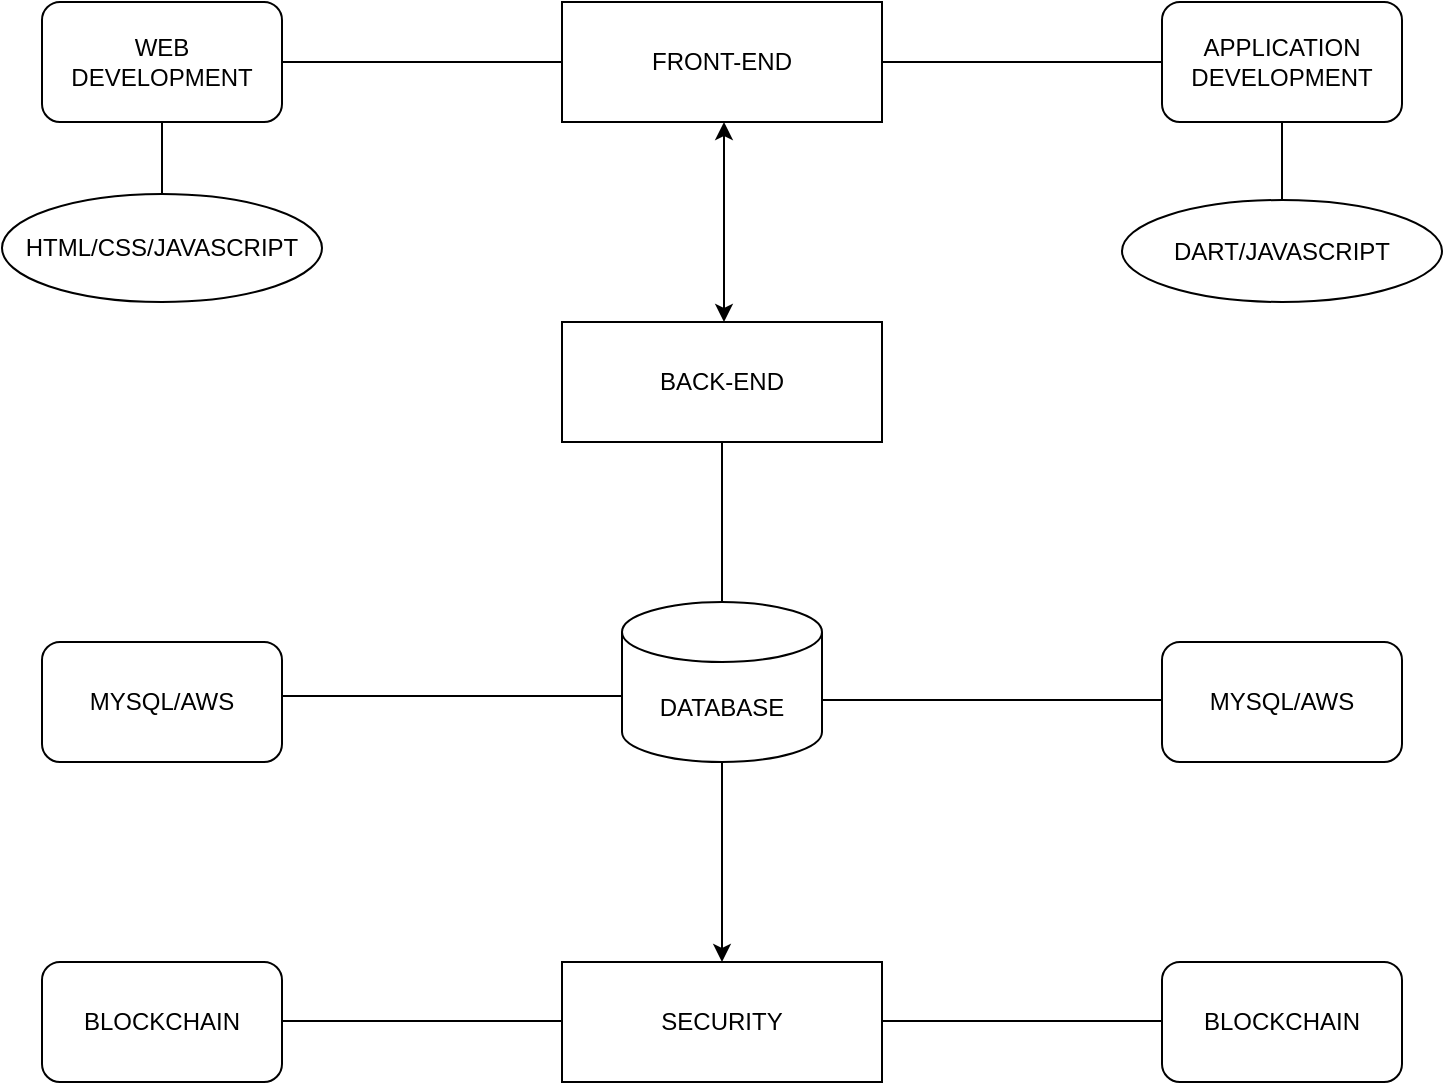 <mxfile version="21.5.0" type="device">
  <diagram name="Page-1" id="GIgKp3IHBKWnie3aWMTd">
    <mxGraphModel dx="1120" dy="484" grid="1" gridSize="10" guides="1" tooltips="1" connect="1" arrows="1" fold="1" page="1" pageScale="1" pageWidth="850" pageHeight="1100" math="0" shadow="0">
      <root>
        <mxCell id="0" />
        <mxCell id="1" parent="0" />
        <mxCell id="YwdVJL5QBy1_DDrabrJf-1" value="FRONT-END" style="rounded=0;whiteSpace=wrap;html=1;" parent="1" vertex="1">
          <mxGeometry x="360" y="140" width="160" height="60" as="geometry" />
        </mxCell>
        <mxCell id="YwdVJL5QBy1_DDrabrJf-2" value="WEB DEVELOPMENT" style="rounded=1;whiteSpace=wrap;html=1;" parent="1" vertex="1">
          <mxGeometry x="100" y="140" width="120" height="60" as="geometry" />
        </mxCell>
        <mxCell id="YwdVJL5QBy1_DDrabrJf-3" value="APPLICATION DEVELOPMENT" style="rounded=1;whiteSpace=wrap;html=1;" parent="1" vertex="1">
          <mxGeometry x="660" y="140" width="120" height="60" as="geometry" />
        </mxCell>
        <mxCell id="YwdVJL5QBy1_DDrabrJf-4" value="" style="endArrow=none;html=1;rounded=0;exitX=1;exitY=0.5;exitDx=0;exitDy=0;entryX=0;entryY=0.5;entryDx=0;entryDy=0;" parent="1" source="YwdVJL5QBy1_DDrabrJf-2" target="YwdVJL5QBy1_DDrabrJf-1" edge="1">
          <mxGeometry width="50" height="50" relative="1" as="geometry">
            <mxPoint x="400" y="260" as="sourcePoint" />
            <mxPoint x="450" y="210" as="targetPoint" />
          </mxGeometry>
        </mxCell>
        <mxCell id="YwdVJL5QBy1_DDrabrJf-6" value="" style="endArrow=none;html=1;rounded=0;exitX=1;exitY=0.5;exitDx=0;exitDy=0;entryX=0;entryY=0.5;entryDx=0;entryDy=0;" parent="1" source="YwdVJL5QBy1_DDrabrJf-1" target="YwdVJL5QBy1_DDrabrJf-3" edge="1">
          <mxGeometry width="50" height="50" relative="1" as="geometry">
            <mxPoint x="580" y="190" as="sourcePoint" />
            <mxPoint x="630" y="140" as="targetPoint" />
          </mxGeometry>
        </mxCell>
        <mxCell id="YwdVJL5QBy1_DDrabrJf-8" value="BACK-END" style="rounded=0;whiteSpace=wrap;html=1;" parent="1" vertex="1">
          <mxGeometry x="360" y="300" width="160" height="60" as="geometry" />
        </mxCell>
        <mxCell id="YwdVJL5QBy1_DDrabrJf-9" value="" style="endArrow=classic;html=1;rounded=0;" parent="1" edge="1">
          <mxGeometry width="50" height="50" relative="1" as="geometry">
            <mxPoint x="440" y="360" as="sourcePoint" />
            <mxPoint x="440" y="460" as="targetPoint" />
          </mxGeometry>
        </mxCell>
        <mxCell id="YwdVJL5QBy1_DDrabrJf-11" value="SECURITY" style="rounded=0;whiteSpace=wrap;html=1;" parent="1" vertex="1">
          <mxGeometry x="360" y="620" width="160" height="60" as="geometry" />
        </mxCell>
        <mxCell id="YwdVJL5QBy1_DDrabrJf-13" value="" style="endArrow=classic;html=1;rounded=0;exitX=0.5;exitY=1;exitDx=0;exitDy=0;entryX=0.5;entryY=0;entryDx=0;entryDy=0;" parent="1" target="YwdVJL5QBy1_DDrabrJf-11" edge="1">
          <mxGeometry width="50" height="50" relative="1" as="geometry">
            <mxPoint x="440" y="520" as="sourcePoint" />
            <mxPoint x="450" y="590" as="targetPoint" />
          </mxGeometry>
        </mxCell>
        <mxCell id="YwdVJL5QBy1_DDrabrJf-16" value="MYSQL/AWS" style="rounded=1;whiteSpace=wrap;html=1;" parent="1" vertex="1">
          <mxGeometry x="100" y="460" width="120" height="60" as="geometry" />
        </mxCell>
        <mxCell id="YwdVJL5QBy1_DDrabrJf-17" value="MYSQL/AWS" style="rounded=1;whiteSpace=wrap;html=1;" parent="1" vertex="1">
          <mxGeometry x="660" y="460" width="120" height="60" as="geometry" />
        </mxCell>
        <mxCell id="YwdVJL5QBy1_DDrabrJf-18" value="BLOCKCHAIN" style="rounded=1;whiteSpace=wrap;html=1;" parent="1" vertex="1">
          <mxGeometry x="100" y="620" width="120" height="60" as="geometry" />
        </mxCell>
        <mxCell id="YwdVJL5QBy1_DDrabrJf-20" value="BLOCKCHAIN" style="rounded=1;whiteSpace=wrap;html=1;" parent="1" vertex="1">
          <mxGeometry x="660" y="620" width="120" height="60" as="geometry" />
        </mxCell>
        <mxCell id="YwdVJL5QBy1_DDrabrJf-25" value="" style="endArrow=none;html=1;rounded=0;entryX=-0.067;entryY=0.588;entryDx=0;entryDy=0;entryPerimeter=0;" parent="1" target="YwdVJL5QBy1_DDrabrJf-30" edge="1">
          <mxGeometry width="50" height="50" relative="1" as="geometry">
            <mxPoint x="220" y="487" as="sourcePoint" />
            <mxPoint x="360" y="489.5" as="targetPoint" />
            <Array as="points">
              <mxPoint x="390" y="487" />
            </Array>
          </mxGeometry>
        </mxCell>
        <mxCell id="YwdVJL5QBy1_DDrabrJf-26" value="" style="endArrow=none;html=1;rounded=0;exitX=1;exitY=0.5;exitDx=0;exitDy=0;entryX=0;entryY=0.5;entryDx=0;entryDy=0;" parent="1" edge="1">
          <mxGeometry width="50" height="50" relative="1" as="geometry">
            <mxPoint x="220" y="649.5" as="sourcePoint" />
            <mxPoint x="360" y="649.5" as="targetPoint" />
          </mxGeometry>
        </mxCell>
        <mxCell id="YwdVJL5QBy1_DDrabrJf-27" value="" style="endArrow=none;html=1;rounded=0;exitX=1;exitY=0.5;exitDx=0;exitDy=0;entryX=0;entryY=0.5;entryDx=0;entryDy=0;" parent="1" edge="1">
          <mxGeometry width="50" height="50" relative="1" as="geometry">
            <mxPoint x="520" y="649.5" as="sourcePoint" />
            <mxPoint x="660" y="649.5" as="targetPoint" />
          </mxGeometry>
        </mxCell>
        <mxCell id="YwdVJL5QBy1_DDrabrJf-29" value="" style="endArrow=none;html=1;rounded=0;" parent="1" edge="1">
          <mxGeometry width="50" height="50" relative="1" as="geometry">
            <mxPoint x="480" y="489" as="sourcePoint" />
            <mxPoint x="660" y="489" as="targetPoint" />
          </mxGeometry>
        </mxCell>
        <mxCell id="YwdVJL5QBy1_DDrabrJf-30" value="DATABASE" style="shape=cylinder3;whiteSpace=wrap;html=1;boundedLbl=1;backgroundOutline=1;size=15;" parent="1" vertex="1">
          <mxGeometry x="390" y="440" width="100" height="80" as="geometry" />
        </mxCell>
        <mxCell id="YwdVJL5QBy1_DDrabrJf-32" value="HTML/CSS/JAVASCRIPT" style="ellipse;whiteSpace=wrap;html=1;" parent="1" vertex="1">
          <mxGeometry x="80" y="236" width="160" height="54" as="geometry" />
        </mxCell>
        <mxCell id="YwdVJL5QBy1_DDrabrJf-33" value="DART/JAVASCRIPT" style="ellipse;whiteSpace=wrap;html=1;" parent="1" vertex="1">
          <mxGeometry x="640" y="239" width="160" height="51" as="geometry" />
        </mxCell>
        <mxCell id="YwdVJL5QBy1_DDrabrJf-34" value="" style="endArrow=none;html=1;rounded=0;entryX=0.5;entryY=0;entryDx=0;entryDy=0;exitX=0.5;exitY=1;exitDx=0;exitDy=0;" parent="1" source="YwdVJL5QBy1_DDrabrJf-3" target="YwdVJL5QBy1_DDrabrJf-33" edge="1">
          <mxGeometry width="50" height="50" relative="1" as="geometry">
            <mxPoint x="490" y="290" as="sourcePoint" />
            <mxPoint x="540" y="240" as="targetPoint" />
          </mxGeometry>
        </mxCell>
        <mxCell id="YwdVJL5QBy1_DDrabrJf-36" value="" style="endArrow=none;html=1;rounded=0;exitX=0.5;exitY=0;exitDx=0;exitDy=0;" parent="1" source="YwdVJL5QBy1_DDrabrJf-32" edge="1">
          <mxGeometry width="50" height="50" relative="1" as="geometry">
            <mxPoint x="150" y="220" as="sourcePoint" />
            <mxPoint x="160" y="200" as="targetPoint" />
          </mxGeometry>
        </mxCell>
        <mxCell id="LKWBA6JsCppDI_FP_3eb-1" value="" style="endArrow=classic;startArrow=classic;html=1;rounded=0;entryX=0.5;entryY=1;entryDx=0;entryDy=0;" edge="1" parent="1">
          <mxGeometry width="50" height="50" relative="1" as="geometry">
            <mxPoint x="441" y="300" as="sourcePoint" />
            <mxPoint x="441" y="200" as="targetPoint" />
          </mxGeometry>
        </mxCell>
      </root>
    </mxGraphModel>
  </diagram>
</mxfile>
